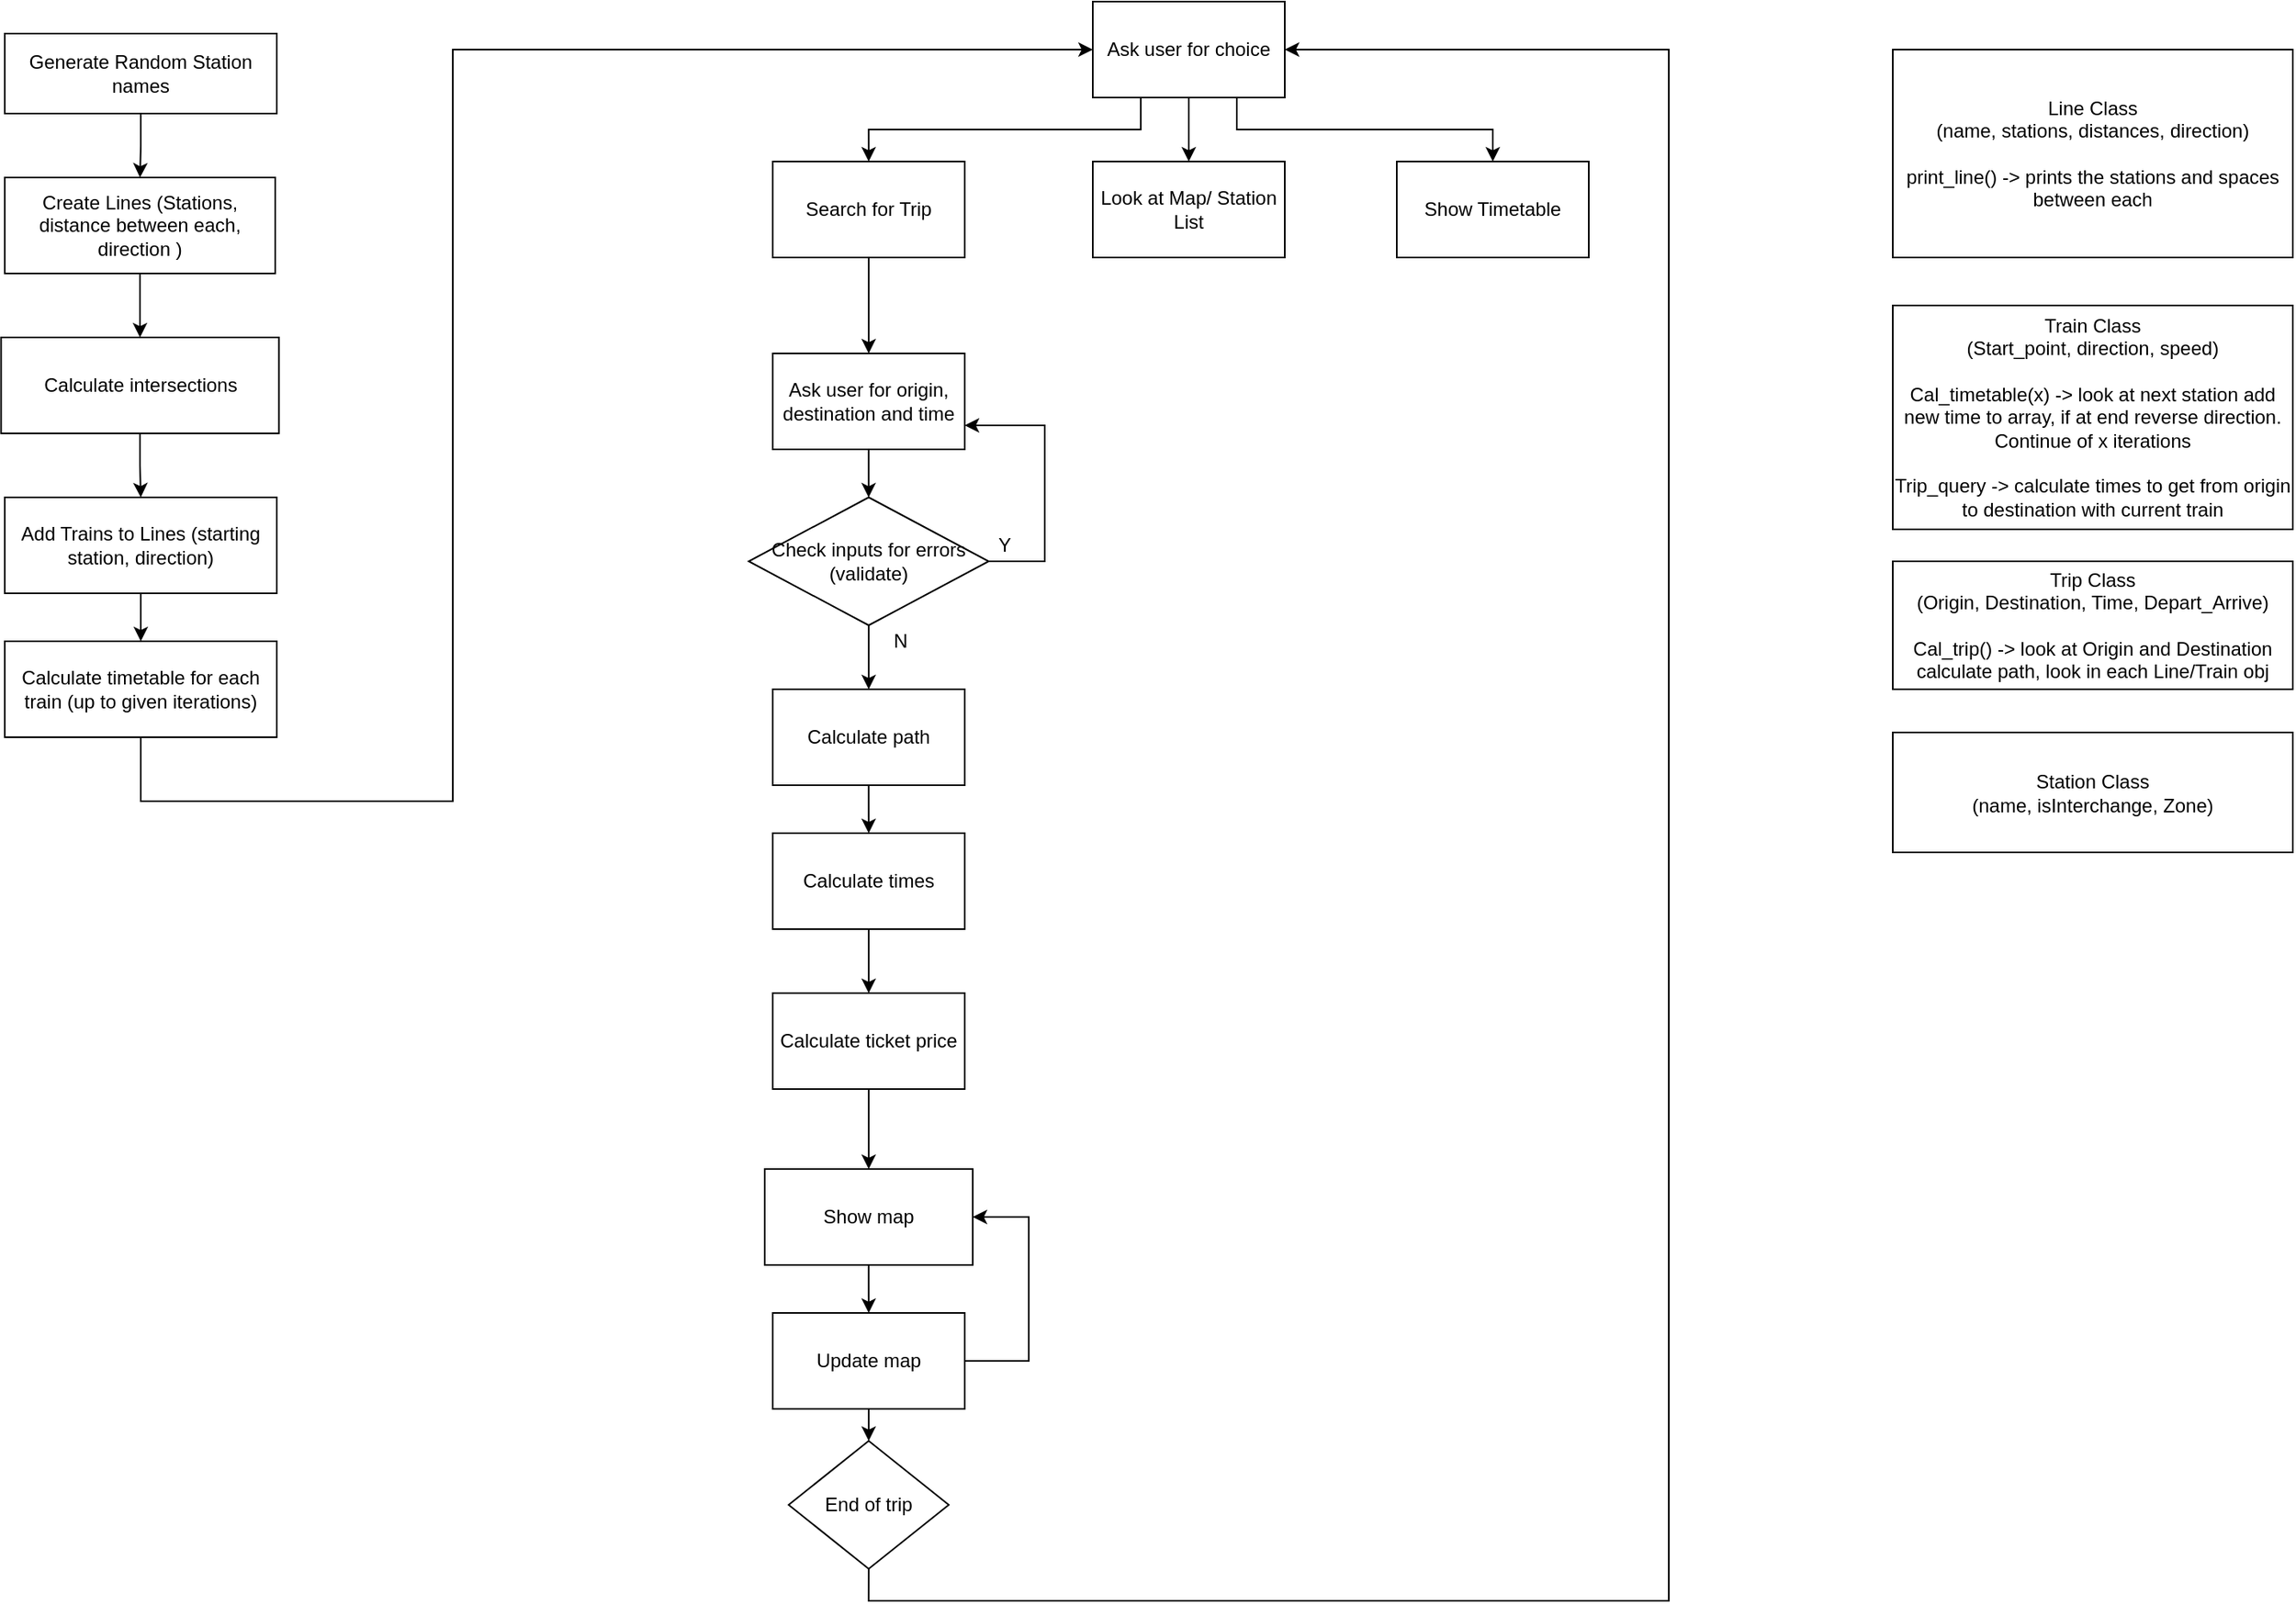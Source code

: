 <mxfile version="13.0.1" type="device" pages="3"><diagram id="Ln09Xqv9VhLOCB2Xi-FV" name="Page-1"><mxGraphModel dx="1024" dy="592" grid="1" gridSize="10" guides="1" tooltips="1" connect="1" arrows="1" fold="1" page="1" pageScale="1" pageWidth="827" pageHeight="1169" math="0" shadow="0"><root><mxCell id="0"/><mxCell id="1" parent="0"/><mxCell id="JEIg7tc9sCeNKBiBOYkY-29" value="" style="edgeStyle=orthogonalEdgeStyle;rounded=0;orthogonalLoop=1;jettySize=auto;html=1;" parent="1" source="JEIg7tc9sCeNKBiBOYkY-1" target="JEIg7tc9sCeNKBiBOYkY-18" edge="1"><mxGeometry relative="1" as="geometry"/></mxCell><mxCell id="JEIg7tc9sCeNKBiBOYkY-1" value="Generate Random Station names" style="rounded=0;whiteSpace=wrap;html=1;" parent="1" vertex="1"><mxGeometry x="110" y="110" width="170" height="50" as="geometry"/></mxCell><mxCell id="JEIg7tc9sCeNKBiBOYkY-10" value="" style="edgeStyle=orthogonalEdgeStyle;rounded=0;orthogonalLoop=1;jettySize=auto;html=1;" parent="1" source="JEIg7tc9sCeNKBiBOYkY-2" target="JEIg7tc9sCeNKBiBOYkY-3" edge="1"><mxGeometry relative="1" as="geometry"/></mxCell><mxCell id="JEIg7tc9sCeNKBiBOYkY-2" value="Add Trains to Lines (starting station, direction)" style="rounded=0;whiteSpace=wrap;html=1;" parent="1" vertex="1"><mxGeometry x="110" y="400" width="170" height="60" as="geometry"/></mxCell><mxCell id="JEIg7tc9sCeNKBiBOYkY-35" style="edgeStyle=orthogonalEdgeStyle;rounded=0;orthogonalLoop=1;jettySize=auto;html=1;entryX=0;entryY=0.5;entryDx=0;entryDy=0;" parent="1" source="JEIg7tc9sCeNKBiBOYkY-3" target="JEIg7tc9sCeNKBiBOYkY-32" edge="1"><mxGeometry relative="1" as="geometry"><mxPoint x="750" y="130" as="targetPoint"/><Array as="points"><mxPoint x="195" y="590"/><mxPoint x="390" y="590"/><mxPoint x="390" y="120"/></Array></mxGeometry></mxCell><mxCell id="JEIg7tc9sCeNKBiBOYkY-3" value="Calculate timetable for each train (up to given iterations)" style="rounded=0;whiteSpace=wrap;html=1;" parent="1" vertex="1"><mxGeometry x="110" y="490" width="170" height="60" as="geometry"/></mxCell><mxCell id="JEIg7tc9sCeNKBiBOYkY-26" value="" style="edgeStyle=orthogonalEdgeStyle;rounded=0;orthogonalLoop=1;jettySize=auto;html=1;" parent="1" source="JEIg7tc9sCeNKBiBOYkY-4" target="JEIg7tc9sCeNKBiBOYkY-25" edge="1"><mxGeometry relative="1" as="geometry"/></mxCell><mxCell id="JEIg7tc9sCeNKBiBOYkY-4" value="Ask user for origin, destination and time" style="rounded=0;whiteSpace=wrap;html=1;" parent="1" vertex="1"><mxGeometry x="589.94" y="310" width="120" height="60" as="geometry"/></mxCell><mxCell id="5aLPptFO7k8xTvpRyxbe-2" style="edgeStyle=orthogonalEdgeStyle;rounded=0;orthogonalLoop=1;jettySize=auto;html=1;entryX=0.5;entryY=0;entryDx=0;entryDy=0;" parent="1" source="JEIg7tc9sCeNKBiBOYkY-5" target="5aLPptFO7k8xTvpRyxbe-1" edge="1"><mxGeometry relative="1" as="geometry"/></mxCell><mxCell id="JEIg7tc9sCeNKBiBOYkY-5" value="Calculate path" style="rounded=0;whiteSpace=wrap;html=1;" parent="1" vertex="1"><mxGeometry x="589.94" y="520" width="120" height="60" as="geometry"/></mxCell><mxCell id="JEIg7tc9sCeNKBiBOYkY-14" value="" style="edgeStyle=orthogonalEdgeStyle;rounded=0;orthogonalLoop=1;jettySize=auto;html=1;" parent="1" source="JEIg7tc9sCeNKBiBOYkY-6" target="JEIg7tc9sCeNKBiBOYkY-7" edge="1"><mxGeometry relative="1" as="geometry"/></mxCell><mxCell id="JEIg7tc9sCeNKBiBOYkY-6" value="Calculate ticket price" style="rounded=0;whiteSpace=wrap;html=1;" parent="1" vertex="1"><mxGeometry x="589.94" y="710" width="120" height="60" as="geometry"/></mxCell><mxCell id="JEIg7tc9sCeNKBiBOYkY-54" style="edgeStyle=orthogonalEdgeStyle;rounded=0;orthogonalLoop=1;jettySize=auto;html=1;entryX=0.5;entryY=0;entryDx=0;entryDy=0;" parent="1" source="JEIg7tc9sCeNKBiBOYkY-7" target="JEIg7tc9sCeNKBiBOYkY-20" edge="1"><mxGeometry relative="1" as="geometry"/></mxCell><mxCell id="JEIg7tc9sCeNKBiBOYkY-7" value="Show map" style="rounded=0;whiteSpace=wrap;html=1;" parent="1" vertex="1"><mxGeometry x="584.94" y="820" width="130" height="60" as="geometry"/></mxCell><mxCell id="JEIg7tc9sCeNKBiBOYkY-41" style="edgeStyle=orthogonalEdgeStyle;rounded=0;orthogonalLoop=1;jettySize=auto;html=1;entryX=0.5;entryY=0;entryDx=0;entryDy=0;" parent="1" source="JEIg7tc9sCeNKBiBOYkY-18" target="JEIg7tc9sCeNKBiBOYkY-40" edge="1"><mxGeometry relative="1" as="geometry"/></mxCell><mxCell id="JEIg7tc9sCeNKBiBOYkY-18" value="Create Lines (Stations, distance between each, direction )" style="rounded=0;whiteSpace=wrap;html=1;" parent="1" vertex="1"><mxGeometry x="110" y="200" width="169" height="60" as="geometry"/></mxCell><mxCell id="JEIg7tc9sCeNKBiBOYkY-57" style="edgeStyle=orthogonalEdgeStyle;rounded=0;orthogonalLoop=1;jettySize=auto;html=1;exitX=0.5;exitY=1;exitDx=0;exitDy=0;entryX=0.5;entryY=0;entryDx=0;entryDy=0;" parent="1" source="JEIg7tc9sCeNKBiBOYkY-20" target="JEIg7tc9sCeNKBiBOYkY-55" edge="1"><mxGeometry relative="1" as="geometry"/></mxCell><mxCell id="5aLPptFO7k8xTvpRyxbe-4" style="edgeStyle=orthogonalEdgeStyle;rounded=0;orthogonalLoop=1;jettySize=auto;html=1;exitX=1;exitY=0.5;exitDx=0;exitDy=0;entryX=1;entryY=0.5;entryDx=0;entryDy=0;" parent="1" source="JEIg7tc9sCeNKBiBOYkY-20" target="JEIg7tc9sCeNKBiBOYkY-7" edge="1"><mxGeometry relative="1" as="geometry"><mxPoint x="750" y="860" as="targetPoint"/><Array as="points"><mxPoint x="750" y="940"/><mxPoint x="750" y="850"/></Array></mxGeometry></mxCell><mxCell id="JEIg7tc9sCeNKBiBOYkY-20" value="Update map" style="rounded=0;whiteSpace=wrap;html=1;" parent="1" vertex="1"><mxGeometry x="589.94" y="910" width="120" height="60" as="geometry"/></mxCell><mxCell id="JEIg7tc9sCeNKBiBOYkY-27" value="" style="edgeStyle=orthogonalEdgeStyle;rounded=0;orthogonalLoop=1;jettySize=auto;html=1;" parent="1" source="JEIg7tc9sCeNKBiBOYkY-25" target="JEIg7tc9sCeNKBiBOYkY-5" edge="1"><mxGeometry relative="1" as="geometry"/></mxCell><mxCell id="JEIg7tc9sCeNKBiBOYkY-28" style="edgeStyle=orthogonalEdgeStyle;rounded=0;orthogonalLoop=1;jettySize=auto;html=1;entryX=1;entryY=0.75;entryDx=0;entryDy=0;" parent="1" source="JEIg7tc9sCeNKBiBOYkY-25" target="JEIg7tc9sCeNKBiBOYkY-4" edge="1"><mxGeometry relative="1" as="geometry"><mxPoint x="769.94" y="350" as="targetPoint"/><Array as="points"><mxPoint x="759.94" y="440"/><mxPoint x="759.94" y="355"/></Array></mxGeometry></mxCell><mxCell id="JEIg7tc9sCeNKBiBOYkY-25" value="&lt;div&gt;Check inputs for errors&lt;/div&gt;&lt;div&gt;(validate)&lt;br&gt;&lt;/div&gt;" style="rhombus;whiteSpace=wrap;html=1;" parent="1" vertex="1"><mxGeometry x="574.94" y="400" width="150" height="80" as="geometry"/></mxCell><mxCell id="JEIg7tc9sCeNKBiBOYkY-36" style="edgeStyle=orthogonalEdgeStyle;rounded=0;orthogonalLoop=1;jettySize=auto;html=1;entryX=0.5;entryY=0;entryDx=0;entryDy=0;" parent="1" source="JEIg7tc9sCeNKBiBOYkY-31" target="JEIg7tc9sCeNKBiBOYkY-4" edge="1"><mxGeometry relative="1" as="geometry"/></mxCell><mxCell id="JEIg7tc9sCeNKBiBOYkY-31" value="Search for Trip" style="rounded=0;whiteSpace=wrap;html=1;" parent="1" vertex="1"><mxGeometry x="589.94" y="190" width="120" height="60" as="geometry"/></mxCell><mxCell id="JEIg7tc9sCeNKBiBOYkY-37" style="edgeStyle=orthogonalEdgeStyle;rounded=0;orthogonalLoop=1;jettySize=auto;html=1;exitX=0.25;exitY=1;exitDx=0;exitDy=0;entryX=0.5;entryY=0;entryDx=0;entryDy=0;" parent="1" source="JEIg7tc9sCeNKBiBOYkY-32" target="JEIg7tc9sCeNKBiBOYkY-31" edge="1"><mxGeometry relative="1" as="geometry"/></mxCell><mxCell id="JEIg7tc9sCeNKBiBOYkY-38" style="edgeStyle=orthogonalEdgeStyle;rounded=0;orthogonalLoop=1;jettySize=auto;html=1;entryX=0.5;entryY=0;entryDx=0;entryDy=0;" parent="1" source="JEIg7tc9sCeNKBiBOYkY-32" target="JEIg7tc9sCeNKBiBOYkY-33" edge="1"><mxGeometry relative="1" as="geometry"/></mxCell><mxCell id="JEIg7tc9sCeNKBiBOYkY-39" style="edgeStyle=orthogonalEdgeStyle;rounded=0;orthogonalLoop=1;jettySize=auto;html=1;exitX=0.75;exitY=1;exitDx=0;exitDy=0;entryX=0.5;entryY=0;entryDx=0;entryDy=0;" parent="1" source="JEIg7tc9sCeNKBiBOYkY-32" target="JEIg7tc9sCeNKBiBOYkY-34" edge="1"><mxGeometry relative="1" as="geometry"/></mxCell><mxCell id="JEIg7tc9sCeNKBiBOYkY-32" value="Ask user for choice" style="rounded=0;whiteSpace=wrap;html=1;" parent="1" vertex="1"><mxGeometry x="790" y="90" width="120" height="60" as="geometry"/></mxCell><mxCell id="JEIg7tc9sCeNKBiBOYkY-33" value="Look at Map/ Station List" style="rounded=0;whiteSpace=wrap;html=1;" parent="1" vertex="1"><mxGeometry x="790" y="190" width="120" height="60" as="geometry"/></mxCell><mxCell id="JEIg7tc9sCeNKBiBOYkY-34" value="Show Timetable" style="rounded=0;whiteSpace=wrap;html=1;" parent="1" vertex="1"><mxGeometry x="980" y="190" width="120" height="60" as="geometry"/></mxCell><mxCell id="JEIg7tc9sCeNKBiBOYkY-42" style="edgeStyle=orthogonalEdgeStyle;rounded=0;orthogonalLoop=1;jettySize=auto;html=1;entryX=0.5;entryY=0;entryDx=0;entryDy=0;" parent="1" source="JEIg7tc9sCeNKBiBOYkY-40" target="JEIg7tc9sCeNKBiBOYkY-2" edge="1"><mxGeometry relative="1" as="geometry"/></mxCell><mxCell id="JEIg7tc9sCeNKBiBOYkY-40" value="Calculate intersections" style="rounded=0;whiteSpace=wrap;html=1;" parent="1" vertex="1"><mxGeometry x="107.69" y="300" width="173.63" height="60" as="geometry"/></mxCell><mxCell id="JEIg7tc9sCeNKBiBOYkY-45" value="&lt;div&gt;Line Class&lt;/div&gt;&lt;div&gt;(name, stations, distances, direction)&lt;/div&gt;&lt;div&gt;&lt;br&gt;&lt;/div&gt;&lt;div&gt;print_line() -&amp;gt; prints the stations and spaces between each&lt;/div&gt;" style="rounded=0;whiteSpace=wrap;html=1;" parent="1" vertex="1"><mxGeometry x="1290" y="120" width="250" height="130" as="geometry"/></mxCell><mxCell id="JEIg7tc9sCeNKBiBOYkY-46" value="&lt;div&gt;Train Class&lt;/div&gt;&lt;div&gt;(Start_point, direction, speed)&lt;/div&gt;&lt;div&gt;&lt;br&gt;&lt;/div&gt;&lt;div&gt;Cal_timetable(x) -&amp;gt; look at next station add new time to array, if at end reverse direction. Continue of x iterations&lt;br&gt;&lt;/div&gt;&lt;div&gt;&lt;br&gt;&lt;/div&gt;&lt;div&gt;Trip_query -&amp;gt; calculate times to get from origin to destination with current train&lt;/div&gt;" style="rounded=0;whiteSpace=wrap;html=1;" parent="1" vertex="1"><mxGeometry x="1290" y="280" width="250" height="140" as="geometry"/></mxCell><mxCell id="JEIg7tc9sCeNKBiBOYkY-47" value="&lt;div&gt;Trip Class&lt;/div&gt;&lt;div&gt;(Origin, Destination, Time, Depart_Arrive)&lt;br&gt;&lt;/div&gt;&lt;div&gt;&lt;br&gt;&lt;/div&gt;&lt;div&gt;Cal_trip() -&amp;gt; look at Origin and Destination calculate path, look in each Line/Train obj&lt;br&gt;&lt;/div&gt;" style="rounded=0;whiteSpace=wrap;html=1;" parent="1" vertex="1"><mxGeometry x="1290" y="440" width="250" height="80" as="geometry"/></mxCell><mxCell id="JEIg7tc9sCeNKBiBOYkY-48" value="&lt;div&gt;Station Class&lt;/div&gt;&lt;div&gt;(name, isInterchange, Zone)&lt;/div&gt;" style="rounded=0;whiteSpace=wrap;html=1;" parent="1" vertex="1"><mxGeometry x="1290" y="547" width="250" height="75" as="geometry"/></mxCell><mxCell id="JEIg7tc9sCeNKBiBOYkY-50" value="Y" style="text;html=1;strokeColor=none;fillColor=none;align=center;verticalAlign=middle;whiteSpace=wrap;rounded=0;" parent="1" vertex="1"><mxGeometry x="714.94" y="420" width="40" height="20" as="geometry"/></mxCell><mxCell id="JEIg7tc9sCeNKBiBOYkY-51" value="N" style="text;html=1;strokeColor=none;fillColor=none;align=center;verticalAlign=middle;whiteSpace=wrap;rounded=0;" parent="1" vertex="1"><mxGeometry x="650" y="480" width="40" height="20" as="geometry"/></mxCell><mxCell id="JEIg7tc9sCeNKBiBOYkY-58" style="edgeStyle=orthogonalEdgeStyle;rounded=0;orthogonalLoop=1;jettySize=auto;html=1;exitX=0.5;exitY=1;exitDx=0;exitDy=0;entryX=1;entryY=0.5;entryDx=0;entryDy=0;" parent="1" source="JEIg7tc9sCeNKBiBOYkY-55" target="JEIg7tc9sCeNKBiBOYkY-32" edge="1"><mxGeometry relative="1" as="geometry"><mxPoint x="1140" y="470" as="targetPoint"/><Array as="points"><mxPoint x="650" y="1090"/><mxPoint x="1150" y="1090"/><mxPoint x="1150" y="120"/></Array></mxGeometry></mxCell><mxCell id="JEIg7tc9sCeNKBiBOYkY-55" value="End of trip" style="rhombus;whiteSpace=wrap;html=1;" parent="1" vertex="1"><mxGeometry x="599.91" y="990" width="100.06" height="80" as="geometry"/></mxCell><mxCell id="5aLPptFO7k8xTvpRyxbe-3" style="edgeStyle=orthogonalEdgeStyle;rounded=0;orthogonalLoop=1;jettySize=auto;html=1;entryX=0.5;entryY=0;entryDx=0;entryDy=0;" parent="1" source="5aLPptFO7k8xTvpRyxbe-1" target="JEIg7tc9sCeNKBiBOYkY-6" edge="1"><mxGeometry relative="1" as="geometry"/></mxCell><mxCell id="5aLPptFO7k8xTvpRyxbe-1" value="Calculate times" style="rounded=0;whiteSpace=wrap;html=1;" parent="1" vertex="1"><mxGeometry x="589.94" y="610" width="120" height="60" as="geometry"/></mxCell></root></mxGraphModel></diagram><diagram id="RxJbvJGao7huKLUiepeB" name="Page-2"><mxGraphModel dx="1024" dy="592" grid="1" gridSize="10" guides="1" tooltips="1" connect="1" arrows="1" fold="1" page="1" pageScale="1" pageWidth="1169" pageHeight="827" math="0" shadow="0"><root><mxCell id="9J_Hbkc12PbZKqN3rbxD-0"/><mxCell id="9J_Hbkc12PbZKqN3rbxD-1" parent="9J_Hbkc12PbZKqN3rbxD-0"/><mxCell id="9J_Hbkc12PbZKqN3rbxD-3" value="&lt;font style=&quot;font-size: 15px&quot;&gt;Intersections (stations)&lt;/font&gt;" style="text;html=1;align=center;verticalAlign=middle;whiteSpace=wrap;rounded=0;strokeColor=#000000;" parent="9J_Hbkc12PbZKqN3rbxD-1" vertex="1"><mxGeometry x="140" y="120" width="190" height="40" as="geometry"/></mxCell><mxCell id="9J_Hbkc12PbZKqN3rbxD-5" value="&lt;font style=&quot;font-size: 15px&quot;&gt;Intersections (paths linked)&lt;/font&gt;" style="text;html=1;align=center;verticalAlign=middle;whiteSpace=wrap;rounded=0;strokeColor=#000000;" parent="9J_Hbkc12PbZKqN3rbxD-1" vertex="1"><mxGeometry x="140" y="170" width="190" height="40" as="geometry"/></mxCell><mxCell id="9J_Hbkc12PbZKqN3rbxD-6" value="" style="rounded=0;whiteSpace=wrap;html=1;strokeColor=#000000;" parent="9J_Hbkc12PbZKqN3rbxD-1" vertex="1"><mxGeometry x="395" y="120" width="440" height="40" as="geometry"/></mxCell><mxCell id="9J_Hbkc12PbZKqN3rbxD-7" value="" style="rounded=0;whiteSpace=wrap;html=1;strokeColor=#000000;" parent="9J_Hbkc12PbZKqN3rbxD-1" vertex="1"><mxGeometry x="395" y="170" width="440" height="40" as="geometry"/></mxCell><mxCell id="9J_Hbkc12PbZKqN3rbxD-8" value="&lt;font style=&quot;font-size: 19px&quot;&gt;s1, s2, s3, s4, s5, s6, s7&lt;/font&gt;" style="text;html=1;strokeColor=none;fillColor=none;align=center;verticalAlign=middle;whiteSpace=wrap;rounded=0;" parent="9J_Hbkc12PbZKqN3rbxD-1" vertex="1"><mxGeometry x="495" y="130" width="245" height="20" as="geometry"/></mxCell><mxCell id="9J_Hbkc12PbZKqN3rbxD-9" value="&lt;font style=&quot;font-size: 19px&quot;&gt;[a,b], [a,c], [b,d], [b,e], [c,f], [c,g], [c,z]&lt;br&gt;&lt;/font&gt;" style="text;html=1;strokeColor=none;fillColor=none;align=center;verticalAlign=middle;whiteSpace=wrap;rounded=0;" parent="9J_Hbkc12PbZKqN3rbxD-1" vertex="1"><mxGeometry x="451.25" y="180" width="332.5" height="20" as="geometry"/></mxCell><mxCell id="9J_Hbkc12PbZKqN3rbxD-10" value="" style="rounded=0;whiteSpace=wrap;html=1;strokeColor=#000000;" parent="9J_Hbkc12PbZKqN3rbxD-1" vertex="1"><mxGeometry x="55" y="290" width="510" height="380" as="geometry"/></mxCell><mxCell id="9J_Hbkc12PbZKqN3rbxD-27" style="edgeStyle=orthogonalEdgeStyle;rounded=0;orthogonalLoop=1;jettySize=auto;html=1;entryX=0.396;entryY=0;entryDx=0;entryDy=0;entryPerimeter=0;" parent="9J_Hbkc12PbZKqN3rbxD-1" source="9J_Hbkc12PbZKqN3rbxD-14" target="9J_Hbkc12PbZKqN3rbxD-15" edge="1"><mxGeometry relative="1" as="geometry"/></mxCell><mxCell id="9J_Hbkc12PbZKqN3rbxD-28" style="edgeStyle=orthogonalEdgeStyle;rounded=0;orthogonalLoop=1;jettySize=auto;html=1;exitX=1;exitY=1;exitDx=0;exitDy=0;" parent="9J_Hbkc12PbZKqN3rbxD-1" source="9J_Hbkc12PbZKqN3rbxD-14" target="9J_Hbkc12PbZKqN3rbxD-16" edge="1"><mxGeometry relative="1" as="geometry"><Array as="points"><mxPoint x="155" y="380"/><mxPoint x="238" y="380"/></Array></mxGeometry></mxCell><mxCell id="9J_Hbkc12PbZKqN3rbxD-14" value="&lt;div align=&quot;center&quot;&gt;&lt;font style=&quot;font-size: 23px&quot;&gt;[a]&lt;/font&gt;&lt;/div&gt;" style="text;html=1;strokeColor=#000000;fillColor=none;align=center;verticalAlign=middle;whiteSpace=wrap;rounded=0;" parent="9J_Hbkc12PbZKqN3rbxD-1" vertex="1"><mxGeometry x="115" y="330" width="40" height="40" as="geometry"/></mxCell><mxCell id="9J_Hbkc12PbZKqN3rbxD-29" style="edgeStyle=orthogonalEdgeStyle;rounded=0;orthogonalLoop=1;jettySize=auto;html=1;exitX=0.5;exitY=1;exitDx=0;exitDy=0;" parent="9J_Hbkc12PbZKqN3rbxD-1" source="9J_Hbkc12PbZKqN3rbxD-15" target="9J_Hbkc12PbZKqN3rbxD-17" edge="1"><mxGeometry relative="1" as="geometry"/></mxCell><mxCell id="9J_Hbkc12PbZKqN3rbxD-30" style="edgeStyle=orthogonalEdgeStyle;rounded=0;orthogonalLoop=1;jettySize=auto;html=1;exitX=1;exitY=1;exitDx=0;exitDy=0;" parent="9J_Hbkc12PbZKqN3rbxD-1" source="9J_Hbkc12PbZKqN3rbxD-15" target="9J_Hbkc12PbZKqN3rbxD-25" edge="1"><mxGeometry relative="1" as="geometry"><Array as="points"><mxPoint x="171" y="480"/><mxPoint x="245" y="480"/></Array></mxGeometry></mxCell><mxCell id="9J_Hbkc12PbZKqN3rbxD-15" value="&lt;font style=&quot;font-size: 23px&quot;&gt;[a,b]&lt;/font&gt;" style="text;html=1;strokeColor=#000000;fillColor=none;align=center;verticalAlign=middle;whiteSpace=wrap;rounded=0;" parent="9J_Hbkc12PbZKqN3rbxD-1" vertex="1"><mxGeometry x="111.25" y="400" width="60" height="40" as="geometry"/></mxCell><mxCell id="9J_Hbkc12PbZKqN3rbxD-31" style="edgeStyle=orthogonalEdgeStyle;rounded=0;orthogonalLoop=1;jettySize=auto;html=1;exitX=0.5;exitY=1;exitDx=0;exitDy=0;entryX=0.25;entryY=0;entryDx=0;entryDy=0;" parent="9J_Hbkc12PbZKqN3rbxD-1" source="9J_Hbkc12PbZKqN3rbxD-16" target="9J_Hbkc12PbZKqN3rbxD-19" edge="1"><mxGeometry relative="1" as="geometry"><Array as="points"><mxPoint x="238" y="470"/><mxPoint x="319" y="470"/></Array></mxGeometry></mxCell><mxCell id="9J_Hbkc12PbZKqN3rbxD-32" style="edgeStyle=orthogonalEdgeStyle;rounded=0;orthogonalLoop=1;jettySize=auto;html=1;exitX=1;exitY=1;exitDx=0;exitDy=0;" parent="9J_Hbkc12PbZKqN3rbxD-1" source="9J_Hbkc12PbZKqN3rbxD-16" target="9J_Hbkc12PbZKqN3rbxD-20" edge="1"><mxGeometry relative="1" as="geometry"><Array as="points"><mxPoint x="268" y="460"/><mxPoint x="430" y="460"/></Array></mxGeometry></mxCell><mxCell id="9J_Hbkc12PbZKqN3rbxD-16" value="&lt;font style=&quot;font-size: 23px&quot;&gt;[a,c]&lt;/font&gt;" style="text;html=1;strokeColor=#000000;fillColor=none;align=center;verticalAlign=middle;whiteSpace=wrap;rounded=0;" parent="9J_Hbkc12PbZKqN3rbxD-1" vertex="1"><mxGeometry x="208.13" y="400" width="60" height="40" as="geometry"/></mxCell><mxCell id="9J_Hbkc12PbZKqN3rbxD-38" style="edgeStyle=orthogonalEdgeStyle;rounded=0;orthogonalLoop=1;jettySize=auto;html=1;entryX=0.5;entryY=0;entryDx=0;entryDy=0;" parent="9J_Hbkc12PbZKqN3rbxD-1" source="9J_Hbkc12PbZKqN3rbxD-17" target="9J_Hbkc12PbZKqN3rbxD-34" edge="1"><mxGeometry relative="1" as="geometry"/></mxCell><mxCell id="9J_Hbkc12PbZKqN3rbxD-17" value="&#10;&lt;!--StartFragment--&gt;&lt;font style=&quot;font-size: 23px&quot;&gt;[a,b,d]&lt;/font&gt;&lt;!--EndFragment--&gt;&#10;&#10;" style="text;html=1;strokeColor=#000000;fillColor=none;align=center;verticalAlign=middle;whiteSpace=wrap;rounded=0;" parent="9J_Hbkc12PbZKqN3rbxD-1" vertex="1"><mxGeometry x="104.38" y="500" width="73.75" height="50" as="geometry"/></mxCell><mxCell id="9J_Hbkc12PbZKqN3rbxD-40" style="edgeStyle=orthogonalEdgeStyle;rounded=0;orthogonalLoop=1;jettySize=auto;html=1;entryX=0.5;entryY=0;entryDx=0;entryDy=0;" parent="9J_Hbkc12PbZKqN3rbxD-1" source="9J_Hbkc12PbZKqN3rbxD-19" target="9J_Hbkc12PbZKqN3rbxD-35" edge="1"><mxGeometry relative="1" as="geometry"/></mxCell><mxCell id="9J_Hbkc12PbZKqN3rbxD-19" value="&#10;&lt;!--StartFragment--&gt;&lt;font style=&quot;font-size: 23px&quot;&gt;[a,c,f]&lt;/font&gt;&lt;!--EndFragment--&gt;&#10;&#10;" style="text;html=1;strokeColor=#000000;fillColor=none;align=center;verticalAlign=middle;whiteSpace=wrap;rounded=0;" parent="9J_Hbkc12PbZKqN3rbxD-1" vertex="1"><mxGeometry x="301.25" y="500" width="70" height="50" as="geometry"/></mxCell><mxCell id="9J_Hbkc12PbZKqN3rbxD-41" style="edgeStyle=orthogonalEdgeStyle;rounded=0;orthogonalLoop=1;jettySize=auto;html=1;entryX=0.43;entryY=0;entryDx=0;entryDy=0;entryPerimeter=0;" parent="9J_Hbkc12PbZKqN3rbxD-1" source="9J_Hbkc12PbZKqN3rbxD-20" target="9J_Hbkc12PbZKqN3rbxD-36" edge="1"><mxGeometry relative="1" as="geometry"><Array as="points"><mxPoint x="446" y="570"/><mxPoint x="446" y="570"/></Array></mxGeometry></mxCell><mxCell id="9J_Hbkc12PbZKqN3rbxD-20" value="&lt;div align=&quot;center&quot;&gt;&lt;font style=&quot;font-size: 23px&quot;&gt;[a,c,g]&lt;/font&gt;&lt;/div&gt;" style="text;whiteSpace=wrap;html=1;align=center;strokeColor=#000000;" parent="9J_Hbkc12PbZKqN3rbxD-1" vertex="1"><mxGeometry x="390" y="500" width="80" height="50" as="geometry"/></mxCell><mxCell id="9J_Hbkc12PbZKqN3rbxD-39" style="edgeStyle=orthogonalEdgeStyle;rounded=0;orthogonalLoop=1;jettySize=auto;html=1;entryX=0.5;entryY=0;entryDx=0;entryDy=0;" parent="9J_Hbkc12PbZKqN3rbxD-1" source="9J_Hbkc12PbZKqN3rbxD-25" edge="1"><mxGeometry relative="1" as="geometry"><mxPoint x="245.005" y="580" as="targetPoint"/></mxGeometry></mxCell><mxCell id="9J_Hbkc12PbZKqN3rbxD-25" value="&#10;&lt;!--StartFragment--&gt;&lt;font style=&quot;font-size: 23px&quot;&gt;[a,b,e]&lt;/font&gt;&lt;!--EndFragment--&gt;&#10;&#10;" style="text;html=1;strokeColor=#000000;fillColor=none;align=center;verticalAlign=middle;whiteSpace=wrap;rounded=0;" parent="9J_Hbkc12PbZKqN3rbxD-1" vertex="1"><mxGeometry x="208.13" y="500" width="73.75" height="50" as="geometry"/></mxCell><mxCell id="9J_Hbkc12PbZKqN3rbxD-34" value="&lt;font style=&quot;font-size: 23px&quot;&gt;[ ]&lt;/font&gt;" style="text;html=1;strokeColor=#000000;fillColor=none;align=center;verticalAlign=middle;whiteSpace=wrap;rounded=0;" parent="9J_Hbkc12PbZKqN3rbxD-1" vertex="1"><mxGeometry x="104.38" y="580" width="73.75" height="50" as="geometry"/></mxCell><mxCell id="9J_Hbkc12PbZKqN3rbxD-35" value="&lt;font style=&quot;font-size: 23px&quot;&gt;[ ]&lt;/font&gt;" style="text;html=1;strokeColor=#000000;fillColor=none;align=center;verticalAlign=middle;whiteSpace=wrap;rounded=0;" parent="9J_Hbkc12PbZKqN3rbxD-1" vertex="1"><mxGeometry x="301.25" y="580" width="70" height="50" as="geometry"/></mxCell><mxCell id="9J_Hbkc12PbZKqN3rbxD-36" value="&lt;div align=&quot;center&quot;&gt;&lt;font style=&quot;font-size: 23px&quot;&gt;[a,c,g,z]&lt;/font&gt;&lt;/div&gt;" style="text;whiteSpace=wrap;html=1;align=center;strokeColor=#000000;" parent="9J_Hbkc12PbZKqN3rbxD-1" vertex="1"><mxGeometry x="405" y="580" width="95" height="50" as="geometry"/></mxCell><mxCell id="9J_Hbkc12PbZKqN3rbxD-42" value="" style="rounded=0;whiteSpace=wrap;html=1;strokeColor=#000000;" parent="9J_Hbkc12PbZKqN3rbxD-1" vertex="1"><mxGeometry x="610" y="290" width="510" height="380" as="geometry"/></mxCell><mxCell id="p3EZhZVveCBp3dNsMgwj-15" style="edgeStyle=orthogonalEdgeStyle;rounded=0;orthogonalLoop=1;jettySize=auto;html=1;" parent="9J_Hbkc12PbZKqN3rbxD-1" source="p3EZhZVveCBp3dNsMgwj-0" target="p3EZhZVveCBp3dNsMgwj-2" edge="1"><mxGeometry relative="1" as="geometry"><Array as="points"><mxPoint x="660" y="480"/><mxPoint x="675" y="480"/></Array></mxGeometry></mxCell><mxCell id="p3EZhZVveCBp3dNsMgwj-17" style="edgeStyle=orthogonalEdgeStyle;rounded=0;orthogonalLoop=1;jettySize=auto;html=1;exitX=0.75;exitY=1;exitDx=0;exitDy=0;" parent="9J_Hbkc12PbZKqN3rbxD-1" source="p3EZhZVveCBp3dNsMgwj-0" target="p3EZhZVveCBp3dNsMgwj-3" edge="1"><mxGeometry relative="1" as="geometry"><Array as="points"><mxPoint x="675" y="470"/><mxPoint x="790" y="470"/></Array></mxGeometry></mxCell><mxCell id="p3EZhZVveCBp3dNsMgwj-0" value="&lt;span style=&quot;font-size: 23px&quot;&gt;[s1]&lt;/span&gt;" style="text;html=1;strokeColor=#000000;fillColor=none;align=center;verticalAlign=middle;whiteSpace=wrap;rounded=0;" parent="9J_Hbkc12PbZKqN3rbxD-1" vertex="1"><mxGeometry x="630" y="400" width="60" height="40" as="geometry"/></mxCell><mxCell id="p3EZhZVveCBp3dNsMgwj-18" style="edgeStyle=orthogonalEdgeStyle;rounded=0;orthogonalLoop=1;jettySize=auto;html=1;exitX=0.5;exitY=1;exitDx=0;exitDy=0;entryX=0.5;entryY=0;entryDx=0;entryDy=0;" parent="9J_Hbkc12PbZKqN3rbxD-1" source="p3EZhZVveCBp3dNsMgwj-1" target="p3EZhZVveCBp3dNsMgwj-4" edge="1"><mxGeometry relative="1" as="geometry"><Array as="points"><mxPoint x="770" y="460"/><mxPoint x="895" y="460"/></Array></mxGeometry></mxCell><mxCell id="p3EZhZVveCBp3dNsMgwj-19" style="edgeStyle=orthogonalEdgeStyle;rounded=0;orthogonalLoop=1;jettySize=auto;html=1;exitX=0.75;exitY=1;exitDx=0;exitDy=0;" parent="9J_Hbkc12PbZKqN3rbxD-1" source="p3EZhZVveCBp3dNsMgwj-1" target="p3EZhZVveCBp3dNsMgwj-5" edge="1"><mxGeometry relative="1" as="geometry"><Array as="points"><mxPoint x="785" y="450"/><mxPoint x="1015" y="450"/></Array></mxGeometry></mxCell><mxCell id="p3EZhZVveCBp3dNsMgwj-1" value="&lt;font style=&quot;font-size: 23px&quot;&gt;[s2]&lt;/font&gt;" style="text;html=1;strokeColor=#000000;fillColor=none;align=center;verticalAlign=middle;whiteSpace=wrap;rounded=0;" parent="9J_Hbkc12PbZKqN3rbxD-1" vertex="1"><mxGeometry x="740" y="400" width="60" height="40" as="geometry"/></mxCell><mxCell id="p3EZhZVveCBp3dNsMgwj-20" style="edgeStyle=orthogonalEdgeStyle;rounded=0;orthogonalLoop=1;jettySize=auto;html=1;entryX=0.5;entryY=0;entryDx=0;entryDy=0;" parent="9J_Hbkc12PbZKqN3rbxD-1" source="p3EZhZVveCBp3dNsMgwj-2" target="p3EZhZVveCBp3dNsMgwj-11" edge="1"><mxGeometry relative="1" as="geometry"/></mxCell><mxCell id="p3EZhZVveCBp3dNsMgwj-2" value="&lt;font style=&quot;font-size: 23px&quot;&gt;[s1,s3]&lt;/font&gt;" style="text;html=1;strokeColor=#000000;fillColor=none;align=center;verticalAlign=middle;whiteSpace=wrap;rounded=0;" parent="9J_Hbkc12PbZKqN3rbxD-1" vertex="1"><mxGeometry x="630" y="500" width="90" height="50" as="geometry"/></mxCell><mxCell id="p3EZhZVveCBp3dNsMgwj-21" style="edgeStyle=orthogonalEdgeStyle;rounded=0;orthogonalLoop=1;jettySize=auto;html=1;exitX=0.5;exitY=1;exitDx=0;exitDy=0;entryX=0.5;entryY=0;entryDx=0;entryDy=0;" parent="9J_Hbkc12PbZKqN3rbxD-1" source="p3EZhZVveCBp3dNsMgwj-3" target="p3EZhZVveCBp3dNsMgwj-12" edge="1"><mxGeometry relative="1" as="geometry"/></mxCell><mxCell id="p3EZhZVveCBp3dNsMgwj-3" value="&lt;font style=&quot;font-size: 23px&quot;&gt;[s1,s4]&lt;/font&gt;" style="text;html=1;strokeColor=#000000;fillColor=none;align=center;verticalAlign=middle;whiteSpace=wrap;rounded=0;" parent="9J_Hbkc12PbZKqN3rbxD-1" vertex="1"><mxGeometry x="750" y="500" width="80" height="50" as="geometry"/></mxCell><mxCell id="p3EZhZVveCBp3dNsMgwj-22" style="edgeStyle=orthogonalEdgeStyle;rounded=0;orthogonalLoop=1;jettySize=auto;html=1;entryX=0.5;entryY=0;entryDx=0;entryDy=0;" parent="9J_Hbkc12PbZKqN3rbxD-1" source="p3EZhZVveCBp3dNsMgwj-4" target="p3EZhZVveCBp3dNsMgwj-13" edge="1"><mxGeometry relative="1" as="geometry"/></mxCell><mxCell id="p3EZhZVveCBp3dNsMgwj-4" value="&lt;font style=&quot;font-size: 23px&quot;&gt;[s2,s5]&lt;/font&gt;" style="text;html=1;strokeColor=#000000;fillColor=none;align=center;verticalAlign=middle;whiteSpace=wrap;rounded=0;" parent="9J_Hbkc12PbZKqN3rbxD-1" vertex="1"><mxGeometry x="850" y="500" width="90" height="50" as="geometry"/></mxCell><mxCell id="p3EZhZVveCBp3dNsMgwj-23" style="edgeStyle=orthogonalEdgeStyle;rounded=0;orthogonalLoop=1;jettySize=auto;html=1;exitX=0.5;exitY=1;exitDx=0;exitDy=0;entryX=0.375;entryY=-0.026;entryDx=0;entryDy=0;entryPerimeter=0;" parent="9J_Hbkc12PbZKqN3rbxD-1" source="p3EZhZVveCBp3dNsMgwj-5" target="p3EZhZVveCBp3dNsMgwj-10" edge="1"><mxGeometry relative="1" as="geometry"/></mxCell><mxCell id="p3EZhZVveCBp3dNsMgwj-5" value="&lt;span style=&quot;font-size: 23px&quot;&gt;[s2,s6]&lt;/span&gt;" style="text;html=1;strokeColor=#000000;fillColor=none;align=center;verticalAlign=middle;whiteSpace=wrap;rounded=0;" parent="9J_Hbkc12PbZKqN3rbxD-1" vertex="1"><mxGeometry x="970" y="500" width="90" height="50" as="geometry"/></mxCell><mxCell id="p3EZhZVveCBp3dNsMgwj-6" value="&lt;font style=&quot;font-size: 23px&quot;&gt;[ ]&lt;/font&gt;" style="text;html=1;strokeColor=#000000;fillColor=none;align=center;verticalAlign=middle;whiteSpace=wrap;rounded=0;" parent="9J_Hbkc12PbZKqN3rbxD-1" vertex="1"><mxGeometry x="208.13" y="580" width="73.75" height="50" as="geometry"/></mxCell><mxCell id="p3EZhZVveCBp3dNsMgwj-10" value="&lt;span style=&quot;font-size: 23px&quot;&gt;[s2,s6,s7]&lt;/span&gt;" style="text;html=1;strokeColor=#000000;fillColor=none;align=center;verticalAlign=middle;whiteSpace=wrap;rounded=0;" parent="9J_Hbkc12PbZKqN3rbxD-1" vertex="1"><mxGeometry x="970" y="580" width="120" height="50" as="geometry"/></mxCell><mxCell id="p3EZhZVveCBp3dNsMgwj-11" value="&lt;font style=&quot;font-size: 23px&quot;&gt;[s1,s3]&lt;/font&gt;" style="text;html=1;strokeColor=#000000;fillColor=none;align=center;verticalAlign=middle;whiteSpace=wrap;rounded=0;" parent="9J_Hbkc12PbZKqN3rbxD-1" vertex="1"><mxGeometry x="630" y="580" width="90" height="50" as="geometry"/></mxCell><mxCell id="p3EZhZVveCBp3dNsMgwj-12" value="&lt;font style=&quot;font-size: 23px&quot;&gt;[s1,s4]&lt;/font&gt;" style="text;html=1;strokeColor=#000000;fillColor=none;align=center;verticalAlign=middle;whiteSpace=wrap;rounded=0;" parent="9J_Hbkc12PbZKqN3rbxD-1" vertex="1"><mxGeometry x="750" y="580" width="80" height="50" as="geometry"/></mxCell><mxCell id="p3EZhZVveCBp3dNsMgwj-13" value="&lt;font style=&quot;font-size: 23px&quot;&gt;[s2,s5]&lt;/font&gt;" style="text;html=1;strokeColor=#000000;fillColor=none;align=center;verticalAlign=middle;whiteSpace=wrap;rounded=0;" parent="9J_Hbkc12PbZKqN3rbxD-1" vertex="1"><mxGeometry x="850" y="580" width="90" height="50" as="geometry"/></mxCell></root></mxGraphModel></diagram><diagram id="TjYAR_BahMuaq2XSmhH4" name="Page-3"><mxGraphModel dx="1024" dy="592" grid="1" gridSize="10" guides="1" tooltips="1" connect="1" arrows="1" fold="1" page="1" pageScale="1" pageWidth="850" pageHeight="1100" math="0" shadow="0"><root><mxCell id="hrIwzzUjlk0_DCbvQGH8-0"/><mxCell id="hrIwzzUjlk0_DCbvQGH8-1" parent="hrIwzzUjlk0_DCbvQGH8-0"/><mxCell id="bO8Q_8abBGgIoqIN0qKt-2" style="edgeStyle=orthogonalEdgeStyle;rounded=0;orthogonalLoop=1;jettySize=auto;html=1;entryX=0.5;entryY=0;entryDx=0;entryDy=0;" edge="1" parent="hrIwzzUjlk0_DCbvQGH8-1" source="V9_E8lluTvYF5rvRwHJQ-0" target="bO8Q_8abBGgIoqIN0qKt-0"><mxGeometry relative="1" as="geometry"/></mxCell><mxCell id="V9_E8lluTvYF5rvRwHJQ-0" value="Read Interchange values" style="rounded=0;whiteSpace=wrap;html=1;" vertex="1" parent="hrIwzzUjlk0_DCbvQGH8-1"><mxGeometry x="365" y="70" width="120" height="60" as="geometry"/></mxCell><mxCell id="bO8Q_8abBGgIoqIN0qKt-3" style="edgeStyle=orthogonalEdgeStyle;rounded=0;orthogonalLoop=1;jettySize=auto;html=1;exitX=0.5;exitY=1;exitDx=0;exitDy=0;entryX=0.5;entryY=0;entryDx=0;entryDy=0;" edge="1" parent="hrIwzzUjlk0_DCbvQGH8-1" source="bO8Q_8abBGgIoqIN0qKt-0" target="bO8Q_8abBGgIoqIN0qKt-1"><mxGeometry relative="1" as="geometry"/></mxCell><mxCell id="bO8Q_8abBGgIoqIN0qKt-0" value="For each interchange" style="rounded=0;whiteSpace=wrap;html=1;" vertex="1" parent="hrIwzzUjlk0_DCbvQGH8-1"><mxGeometry x="365" y="170" width="120" height="60" as="geometry"/></mxCell><mxCell id="bO8Q_8abBGgIoqIN0qKt-5" style="edgeStyle=orthogonalEdgeStyle;rounded=0;orthogonalLoop=1;jettySize=auto;html=1;exitX=0.5;exitY=1;exitDx=0;exitDy=0;entryX=0.5;entryY=0;entryDx=0;entryDy=0;" edge="1" parent="hrIwzzUjlk0_DCbvQGH8-1" source="bO8Q_8abBGgIoqIN0qKt-1" target="bO8Q_8abBGgIoqIN0qKt-4"><mxGeometry relative="1" as="geometry"/></mxCell><mxCell id="ync9bL-OAvPZK_lE7o6l-0" style="edgeStyle=orthogonalEdgeStyle;rounded=0;orthogonalLoop=1;jettySize=auto;html=1;entryX=1;entryY=0.5;entryDx=0;entryDy=0;" edge="1" parent="hrIwzzUjlk0_DCbvQGH8-1" source="bO8Q_8abBGgIoqIN0qKt-1" target="bO8Q_8abBGgIoqIN0qKt-0"><mxGeometry relative="1" as="geometry"><mxPoint x="560" y="210" as="targetPoint"/><Array as="points"><mxPoint x="530" y="310"/><mxPoint x="530" y="200"/></Array></mxGeometry></mxCell><mxCell id="bO8Q_8abBGgIoqIN0qKt-1" value="Already used?" style="rhombus;whiteSpace=wrap;html=1;" vertex="1" parent="hrIwzzUjlk0_DCbvQGH8-1"><mxGeometry x="365" y="270" width="120" height="80" as="geometry"/></mxCell><mxCell id="RnwBs8-__ITcm3amXBXc-1" style="edgeStyle=orthogonalEdgeStyle;rounded=0;orthogonalLoop=1;jettySize=auto;html=1;entryX=0.5;entryY=0;entryDx=0;entryDy=0;" edge="1" parent="hrIwzzUjlk0_DCbvQGH8-1" source="bO8Q_8abBGgIoqIN0qKt-4" target="RnwBs8-__ITcm3amXBXc-0"><mxGeometry relative="1" as="geometry"/></mxCell><mxCell id="ync9bL-OAvPZK_lE7o6l-1" style="edgeStyle=orthogonalEdgeStyle;rounded=0;orthogonalLoop=1;jettySize=auto;html=1;" edge="1" parent="hrIwzzUjlk0_DCbvQGH8-1" source="bO8Q_8abBGgIoqIN0qKt-4"><mxGeometry relative="1" as="geometry"><mxPoint x="530" y="310" as="targetPoint"/></mxGeometry></mxCell><mxCell id="bO8Q_8abBGgIoqIN0qKt-4" value="Last line in path matches" style="rhombus;whiteSpace=wrap;html=1;" vertex="1" parent="hrIwzzUjlk0_DCbvQGH8-1"><mxGeometry x="365" y="370" width="120" height="80" as="geometry"/></mxCell><mxCell id="Ro4hI1ItFP1nPnZGsGah-1" style="edgeStyle=orthogonalEdgeStyle;rounded=0;orthogonalLoop=1;jettySize=auto;html=1;exitX=0.5;exitY=1;exitDx=0;exitDy=0;entryX=0.5;entryY=0;entryDx=0;entryDy=0;" edge="1" parent="hrIwzzUjlk0_DCbvQGH8-1" source="RnwBs8-__ITcm3amXBXc-0" target="Ro4hI1ItFP1nPnZGsGah-0"><mxGeometry relative="1" as="geometry"/></mxCell><mxCell id="RnwBs8-__ITcm3amXBXc-0" value="Merge path with intersection" style="rounded=0;whiteSpace=wrap;html=1;" vertex="1" parent="hrIwzzUjlk0_DCbvQGH8-1"><mxGeometry x="365" y="480" width="120" height="60" as="geometry"/></mxCell><mxCell id="ync9bL-OAvPZK_lE7o6l-2" value="Y" style="text;html=1;strokeColor=none;fillColor=none;align=center;verticalAlign=middle;whiteSpace=wrap;rounded=0;" vertex="1" parent="hrIwzzUjlk0_DCbvQGH8-1"><mxGeometry x="420" y="450" width="40" height="20" as="geometry"/></mxCell><mxCell id="ync9bL-OAvPZK_lE7o6l-3" value="Y" style="text;html=1;strokeColor=none;fillColor=none;align=center;verticalAlign=middle;whiteSpace=wrap;rounded=0;" vertex="1" parent="hrIwzzUjlk0_DCbvQGH8-1"><mxGeometry x="480" y="290" width="40" height="20" as="geometry"/></mxCell><mxCell id="ync9bL-OAvPZK_lE7o6l-4" value="N" style="text;html=1;strokeColor=none;fillColor=none;align=center;verticalAlign=middle;whiteSpace=wrap;rounded=0;" vertex="1" parent="hrIwzzUjlk0_DCbvQGH8-1"><mxGeometry x="480" y="390" width="40" height="20" as="geometry"/></mxCell><mxCell id="ync9bL-OAvPZK_lE7o6l-5" value="N" style="text;html=1;strokeColor=none;fillColor=none;align=center;verticalAlign=middle;whiteSpace=wrap;rounded=0;" vertex="1" parent="hrIwzzUjlk0_DCbvQGH8-1"><mxGeometry x="425" y="350" width="40" height="20" as="geometry"/></mxCell><mxCell id="Ro4hI1ItFP1nPnZGsGah-2" style="edgeStyle=orthogonalEdgeStyle;rounded=0;orthogonalLoop=1;jettySize=auto;html=1;exitX=0;exitY=0.5;exitDx=0;exitDy=0;entryX=0;entryY=0.5;entryDx=0;entryDy=0;" edge="1" parent="hrIwzzUjlk0_DCbvQGH8-1" source="Ro4hI1ItFP1nPnZGsGah-0" target="bO8Q_8abBGgIoqIN0qKt-0"><mxGeometry relative="1" as="geometry"><mxPoint x="300" y="220" as="targetPoint"/><Array as="points"><mxPoint x="310" y="600"/><mxPoint x="310" y="200"/></Array></mxGeometry></mxCell><mxCell id="Ro4hI1ItFP1nPnZGsGah-0" value="Add interchange station to array" style="rounded=0;whiteSpace=wrap;html=1;" vertex="1" parent="hrIwzzUjlk0_DCbvQGH8-1"><mxGeometry x="365" y="570" width="120" height="60" as="geometry"/></mxCell></root></mxGraphModel></diagram></mxfile>